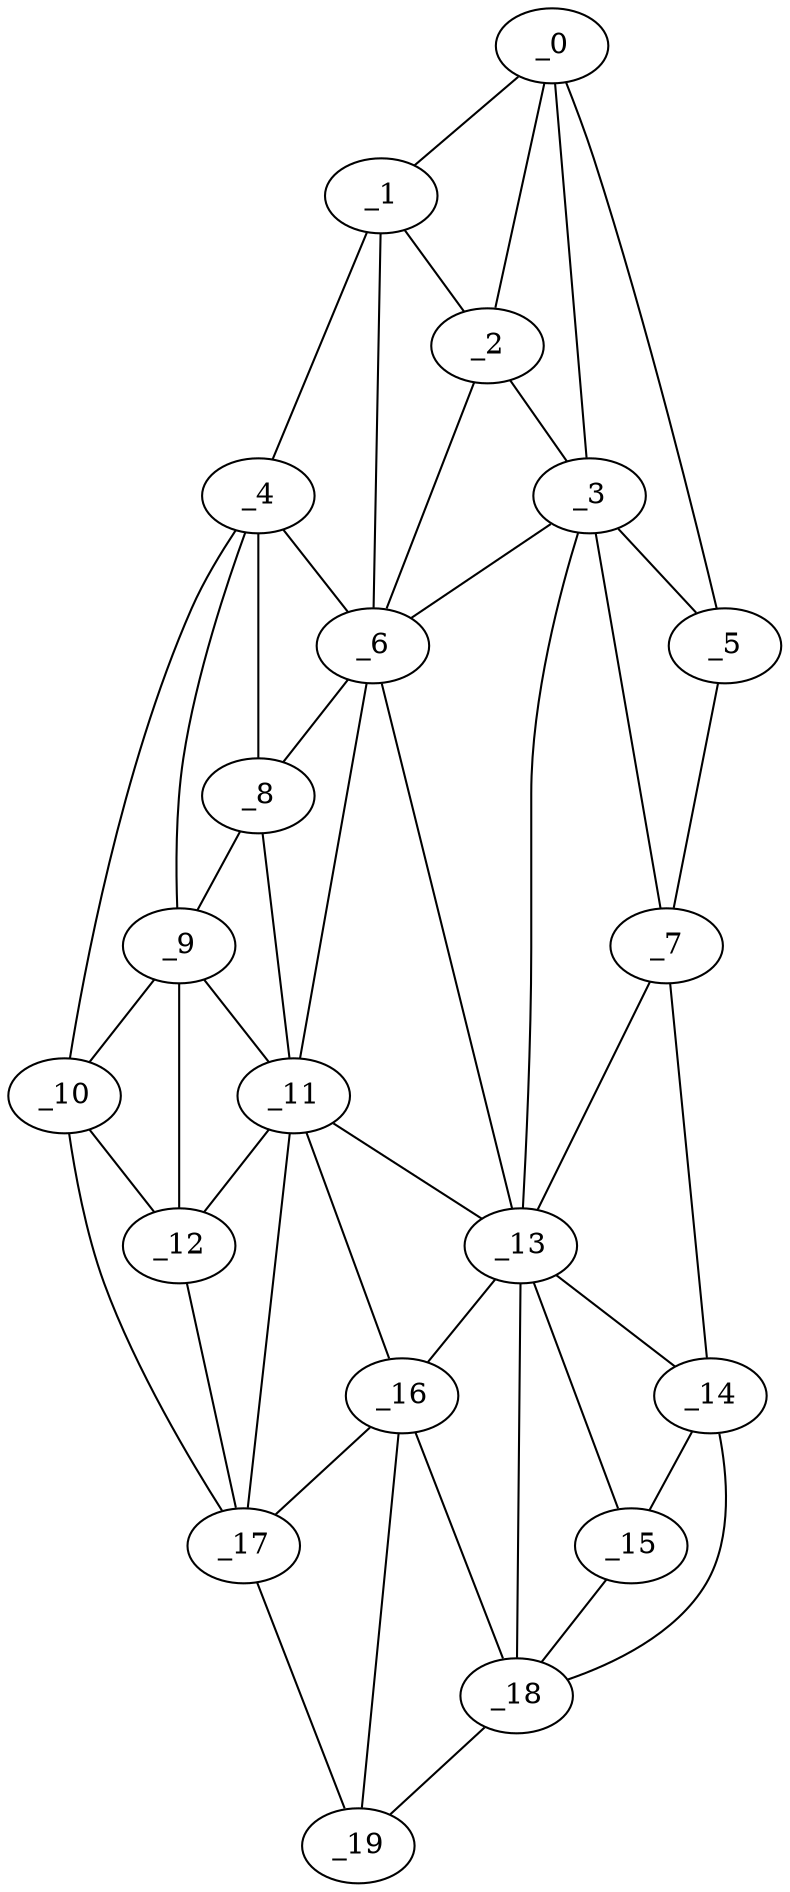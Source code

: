graph "obj78__95.gxl" {
	_0	 [x=8,
		y=62];
	_1	 [x=11,
		y=72];
	_0 -- _1	 [valence=1];
	_2	 [x=17,
		y=60];
	_0 -- _2	 [valence=1];
	_3	 [x=27,
		y=26];
	_0 -- _3	 [valence=2];
	_5	 [x=30,
		y=20];
	_0 -- _5	 [valence=1];
	_1 -- _2	 [valence=2];
	_4	 [x=28,
		y=87];
	_1 -- _4	 [valence=1];
	_6	 [x=34,
		y=69];
	_1 -- _6	 [valence=2];
	_2 -- _3	 [valence=2];
	_2 -- _6	 [valence=1];
	_3 -- _5	 [valence=1];
	_3 -- _6	 [valence=2];
	_7	 [x=39,
		y=11];
	_3 -- _7	 [valence=1];
	_13	 [x=96,
		y=39];
	_3 -- _13	 [valence=2];
	_4 -- _6	 [valence=2];
	_8	 [x=48,
		y=84];
	_4 -- _8	 [valence=2];
	_9	 [x=59,
		y=97];
	_4 -- _9	 [valence=2];
	_10	 [x=72,
		y=110];
	_4 -- _10	 [valence=1];
	_5 -- _7	 [valence=1];
	_6 -- _8	 [valence=1];
	_11	 [x=76,
		y=79];
	_6 -- _11	 [valence=1];
	_6 -- _13	 [valence=2];
	_7 -- _13	 [valence=2];
	_14	 [x=100,
		y=20];
	_7 -- _14	 [valence=1];
	_8 -- _9	 [valence=1];
	_8 -- _11	 [valence=2];
	_9 -- _10	 [valence=1];
	_9 -- _11	 [valence=2];
	_12	 [x=77,
		y=83];
	_9 -- _12	 [valence=1];
	_10 -- _12	 [valence=1];
	_17	 [x=107,
		y=69];
	_10 -- _17	 [valence=1];
	_11 -- _12	 [valence=2];
	_11 -- _13	 [valence=2];
	_16	 [x=106,
		y=50];
	_11 -- _16	 [valence=2];
	_11 -- _17	 [valence=2];
	_12 -- _17	 [valence=2];
	_13 -- _14	 [valence=2];
	_15	 [x=105,
		y=27];
	_13 -- _15	 [valence=1];
	_13 -- _16	 [valence=1];
	_18	 [x=116,
		y=36];
	_13 -- _18	 [valence=2];
	_14 -- _15	 [valence=2];
	_14 -- _18	 [valence=1];
	_15 -- _18	 [valence=2];
	_16 -- _17	 [valence=2];
	_16 -- _18	 [valence=1];
	_19	 [x=119,
		y=46];
	_16 -- _19	 [valence=1];
	_17 -- _19	 [valence=1];
	_18 -- _19	 [valence=1];
}
